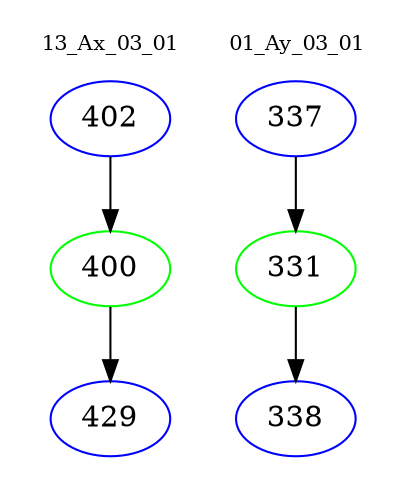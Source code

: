 digraph{
subgraph cluster_0 {
color = white
label = "13_Ax_03_01";
fontsize=10;
T0_402 [label="402", color="blue"]
T0_402 -> T0_400 [color="black"]
T0_400 [label="400", color="green"]
T0_400 -> T0_429 [color="black"]
T0_429 [label="429", color="blue"]
}
subgraph cluster_1 {
color = white
label = "01_Ay_03_01";
fontsize=10;
T1_337 [label="337", color="blue"]
T1_337 -> T1_331 [color="black"]
T1_331 [label="331", color="green"]
T1_331 -> T1_338 [color="black"]
T1_338 [label="338", color="blue"]
}
}
